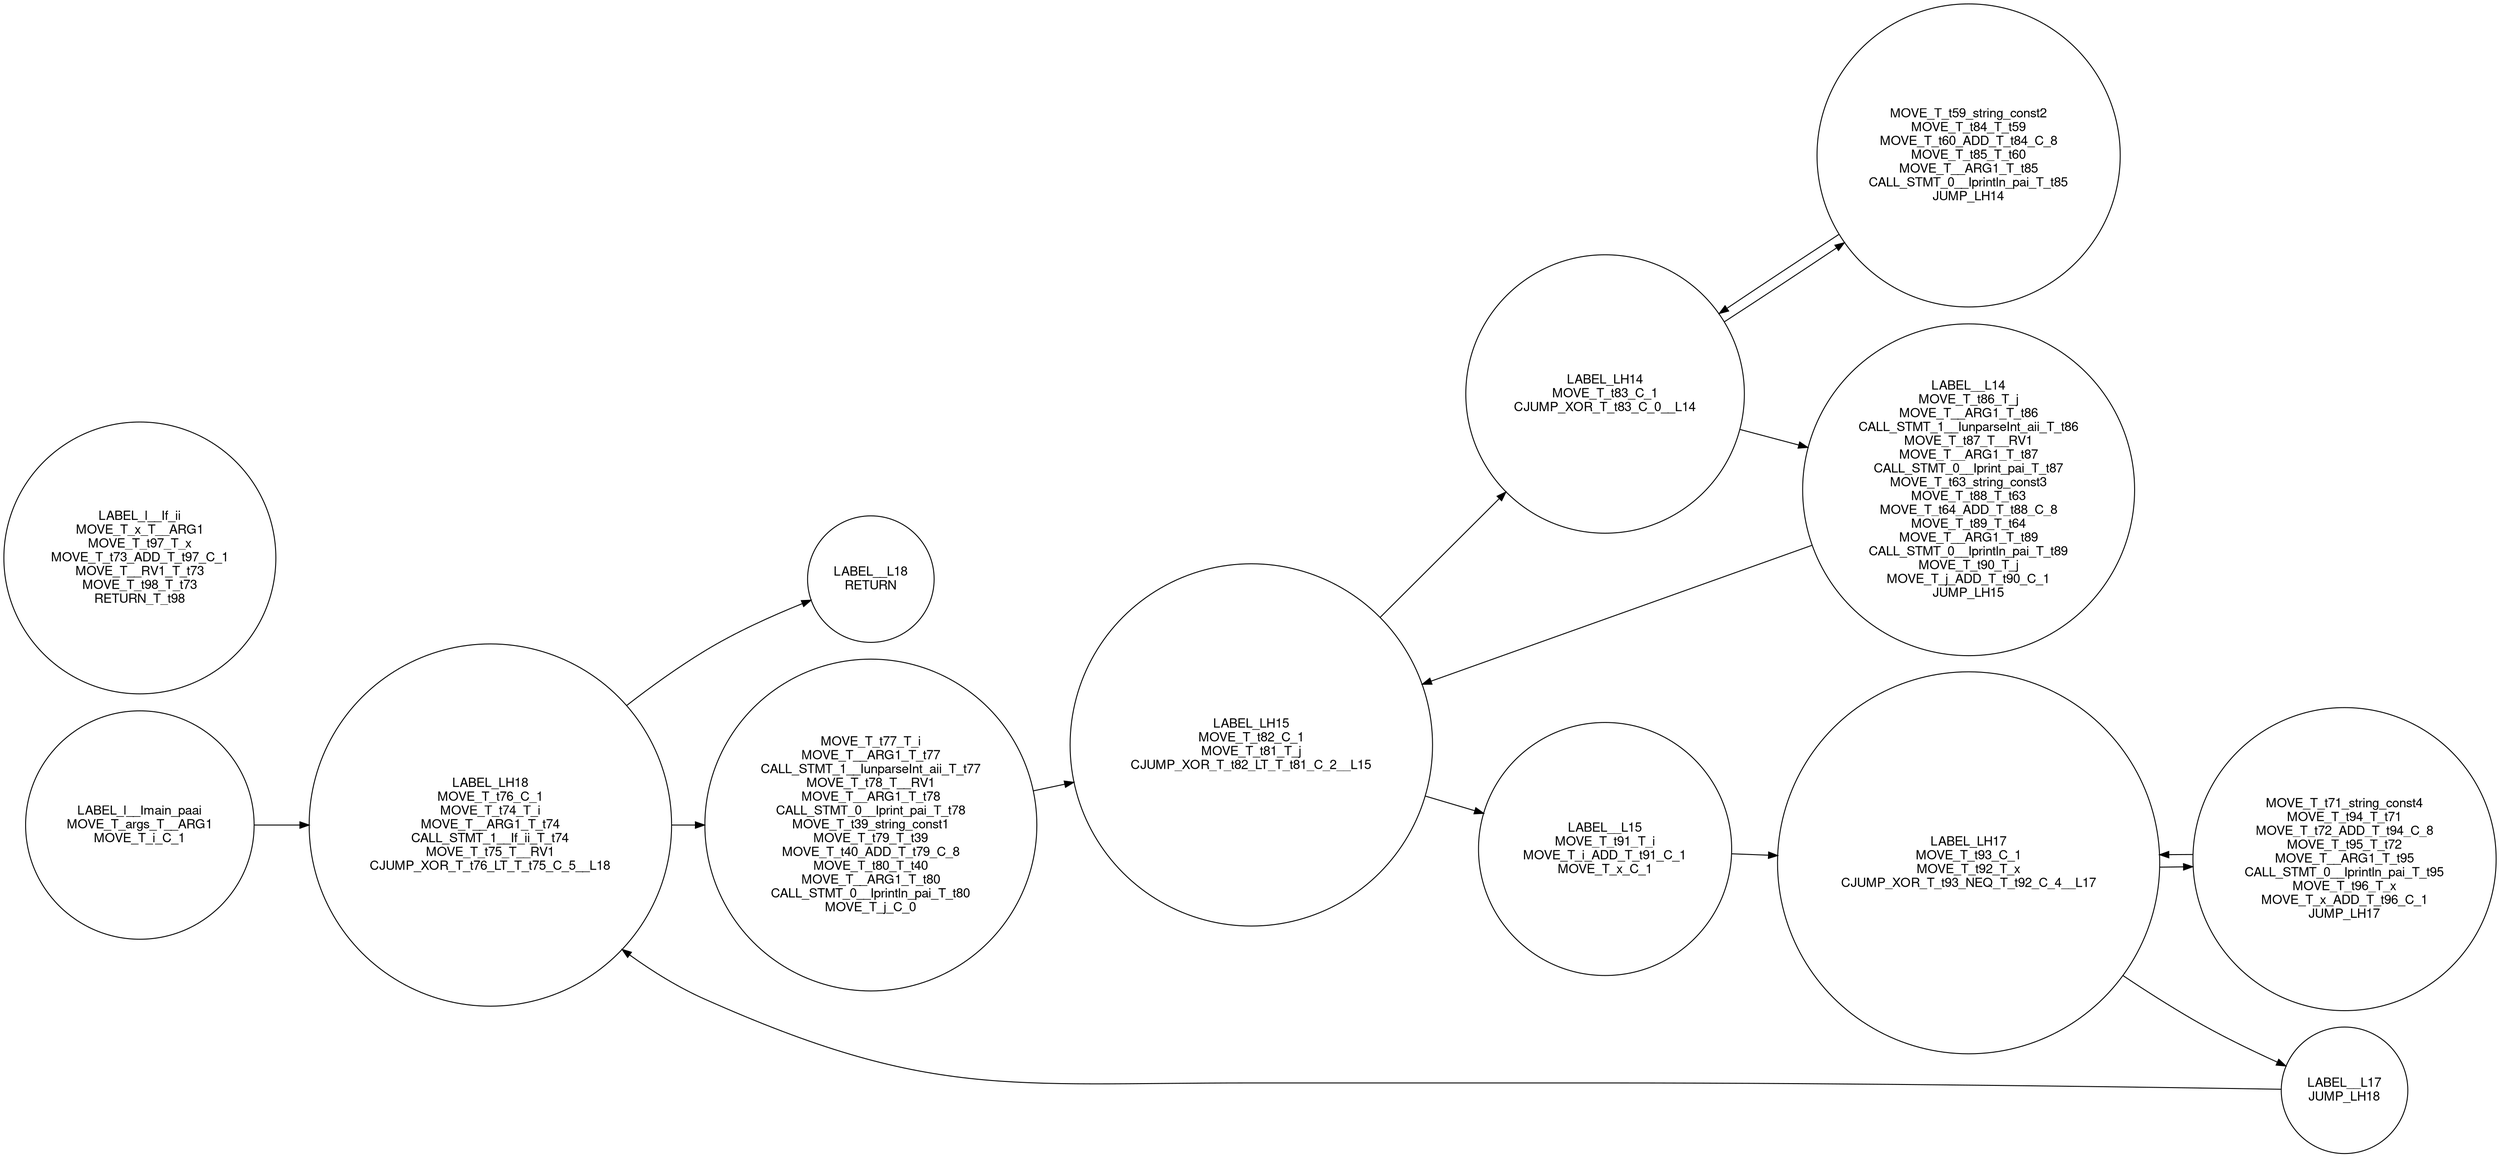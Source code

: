 digraph finite_state_machine {
	fontname="Helvetica,Arial,sans-serif"
	node [fontname="Helvetica,Arial,sans-serif"]
	edge [fontname="Helvetica,Arial,sans-serif"]
	rankdir=LR;
	node [shape = circle];
	Block_31 [label="LABEL__L18\nRETURN\n"];
	Block_23 [label="LABEL_LH15\nMOVE_T_t82_C_1\nMOVE_T_t81_T_j\nCJUMP_XOR_T_t82_LT_T_t81_C_2__L15\n"];
	Block_23 -> Block_24 ;
	Block_23 -> Block_27 ;
	Block_24 [label="LABEL_LH14\nMOVE_T_t83_C_1\nCJUMP_XOR_T_t83_C_0__L14\n"];
	Block_24 -> Block_25 ;
	Block_24 -> Block_26 ;
	Block_25 [label="MOVE_T_t59_string_const2\nMOVE_T_t84_T_t59\nMOVE_T_t60_ADD_T_t84_C_8\nMOVE_T_t85_T_t60\nMOVE_T__ARG1_T_t85\nCALL_STMT_0__Iprintln_pai_T_t85\nJUMP_LH14\n"];
	Block_25 -> Block_24 ;
	Block_21 [label="LABEL_LH18\nMOVE_T_t76_C_1\nMOVE_T_t74_T_i\nMOVE_T__ARG1_T_t74\nCALL_STMT_1__If_ii_T_t74\nMOVE_T_t75_T__RV1\nCJUMP_XOR_T_t76_LT_T_t75_C_5__L18\n"];
	Block_21 -> Block_22 ;
	Block_21 -> Block_31 ;
	Block_28 [label="LABEL_LH17\nMOVE_T_t93_C_1\nMOVE_T_t92_T_x\nCJUMP_XOR_T_t93_NEQ_T_t92_C_4__L17\n"];
	Block_28 -> Block_29 ;
	Block_28 -> Block_30 ;
	Block_39 [label="LABEL_l__If_ii\nMOVE_T_x_T__ARG1\nMOVE_T_t97_T_x\nMOVE_T_t73_ADD_T_t97_C_1\nMOVE_T__RV1_T_t73\nMOVE_T_t98_T_t73\nRETURN_T_t98\n"];
	Block_29 [label="MOVE_T_t71_string_const4\nMOVE_T_t94_T_t71\nMOVE_T_t72_ADD_T_t94_C_8\nMOVE_T_t95_T_t72\nMOVE_T__ARG1_T_t95\nCALL_STMT_0__Iprintln_pai_T_t95\nMOVE_T_t96_T_x\nMOVE_T_x_ADD_T_t96_C_1\nJUMP_LH17\n"];
	Block_29 -> Block_28 ;
	Block_27 [label="LABEL__L15\nMOVE_T_t91_T_i\nMOVE_T_i_ADD_T_t91_C_1\nMOVE_T_x_C_1\n"];
	Block_27 -> Block_28 ;
	Block_30 [label="LABEL__L17\nJUMP_LH18\n"];
	Block_30 -> Block_21 ;
	Block_20 [label="LABEL_l__Imain_paai\nMOVE_T_args_T__ARG1\nMOVE_T_i_C_1\n"];
	Block_20 -> Block_21 ;
	Block_22 [label="MOVE_T_t77_T_i\nMOVE_T__ARG1_T_t77\nCALL_STMT_1__IunparseInt_aii_T_t77\nMOVE_T_t78_T__RV1\nMOVE_T__ARG1_T_t78\nCALL_STMT_0__Iprint_pai_T_t78\nMOVE_T_t39_string_const1\nMOVE_T_t79_T_t39\nMOVE_T_t40_ADD_T_t79_C_8\nMOVE_T_t80_T_t40\nMOVE_T__ARG1_T_t80\nCALL_STMT_0__Iprintln_pai_T_t80\nMOVE_T_j_C_0\n"];
	Block_22 -> Block_23 ;
	Block_26 [label="LABEL__L14\nMOVE_T_t86_T_j\nMOVE_T__ARG1_T_t86\nCALL_STMT_1__IunparseInt_aii_T_t86\nMOVE_T_t87_T__RV1\nMOVE_T__ARG1_T_t87\nCALL_STMT_0__Iprint_pai_T_t87\nMOVE_T_t63_string_const3\nMOVE_T_t88_T_t63\nMOVE_T_t64_ADD_T_t88_C_8\nMOVE_T_t89_T_t64\nMOVE_T__ARG1_T_t89\nCALL_STMT_0__Iprintln_pai_T_t89\nMOVE_T_t90_T_j\nMOVE_T_j_ADD_T_t90_C_1\nJUMP_LH15\n"];
	Block_26 -> Block_23 ;
}